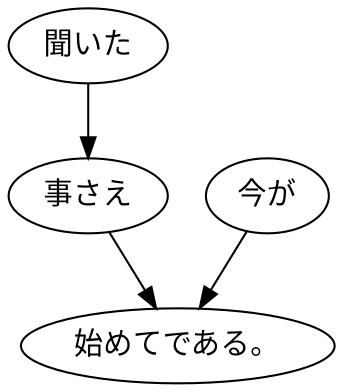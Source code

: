 digraph graph1783 {
	node0 [label="聞いた"];
	node1 [label="事さえ"];
	node2 [label="今が"];
	node3 [label="始めてである。"];
	node0 -> node1;
	node1 -> node3;
	node2 -> node3;
}
